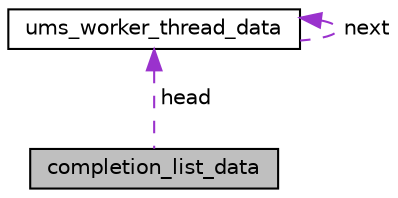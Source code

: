 digraph "completion_list_data"
{
 // LATEX_PDF_SIZE
  edge [fontname="Helvetica",fontsize="10",labelfontname="Helvetica",labelfontsize="10"];
  node [fontname="Helvetica",fontsize="10",shape=record];
  Node1 [label="completion_list_data",height=0.2,width=0.4,color="black", fillcolor="grey75", style="filled", fontcolor="black",tooltip="Struct used to share completion_list_data infos with the kernel."];
  Node2 -> Node1 [dir="back",color="darkorchid3",fontsize="10",style="dashed",label=" head" ,fontname="Helvetica"];
  Node2 [label="ums_worker_thread_data",height=0.2,width=0.4,color="black", fillcolor="white", style="filled",URL="$structums__worker__thread__data.html",tooltip="Struct used to share ums_worker_thread_data infos with the kernel."];
  Node2 -> Node2 [dir="back",color="darkorchid3",fontsize="10",style="dashed",label=" next" ,fontname="Helvetica"];
}
